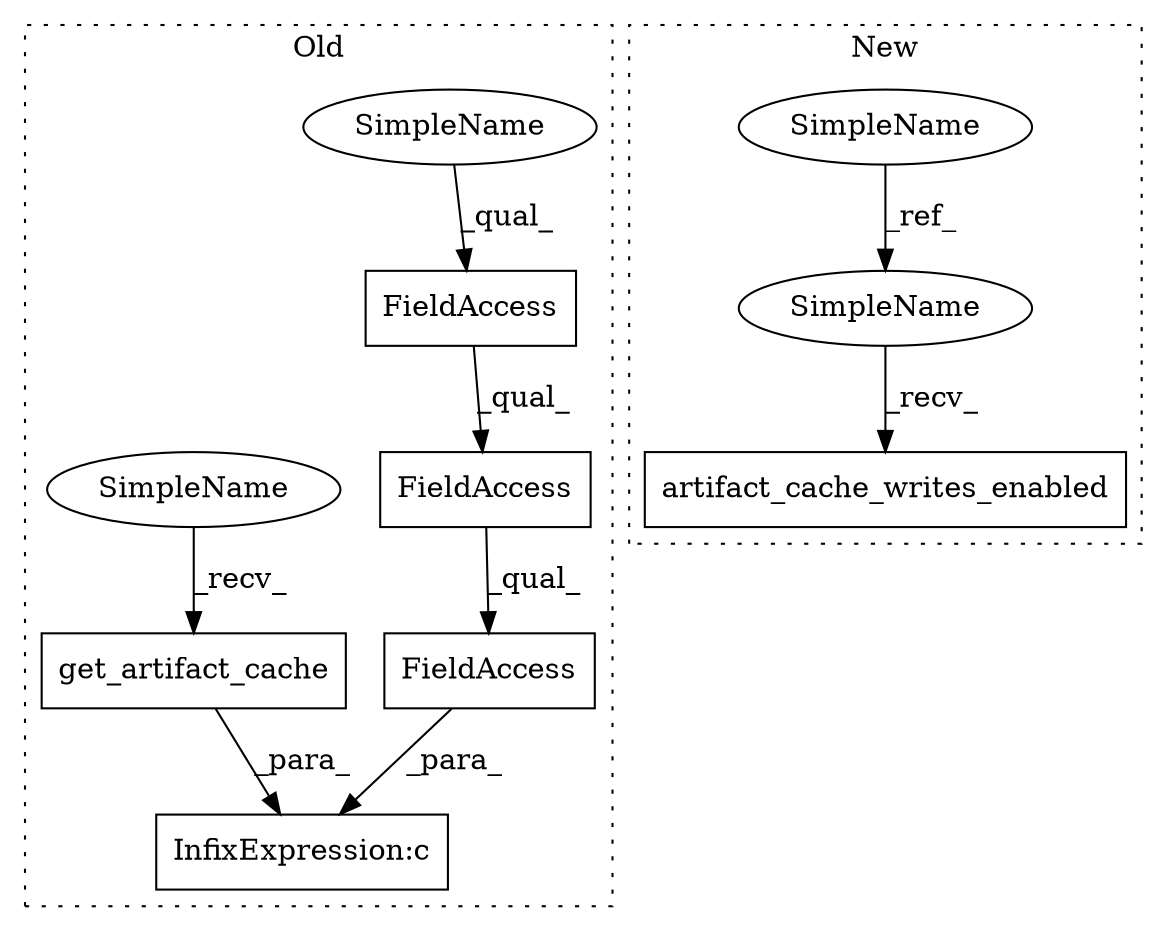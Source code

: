 digraph G {
subgraph cluster0 {
1 [label="get_artifact_cache" a="32" s="11951" l="20" shape="box"];
3 [label="InfixExpression:c" a="27" s="11971" l="4" shape="box"];
5 [label="FieldAccess" a="22" s="11975" l="12" shape="box"];
6 [label="FieldAccess" a="22" s="11975" l="20" shape="box"];
7 [label="FieldAccess" a="22" s="11975" l="44" shape="box"];
9 [label="SimpleName" a="42" s="11975" l="4" shape="ellipse"];
10 [label="SimpleName" a="42" s="11946" l="4" shape="ellipse"];
label = "Old";
style="dotted";
}
subgraph cluster1 {
2 [label="artifact_cache_writes_enabled" a="32" s="12947" l="31" shape="box"];
4 [label="SimpleName" a="42" s="10745" l="4" shape="ellipse"];
8 [label="SimpleName" a="42" s="12942" l="4" shape="ellipse"];
label = "New";
style="dotted";
}
1 -> 3 [label="_para_"];
4 -> 8 [label="_ref_"];
5 -> 6 [label="_qual_"];
6 -> 7 [label="_qual_"];
7 -> 3 [label="_para_"];
8 -> 2 [label="_recv_"];
9 -> 5 [label="_qual_"];
10 -> 1 [label="_recv_"];
}